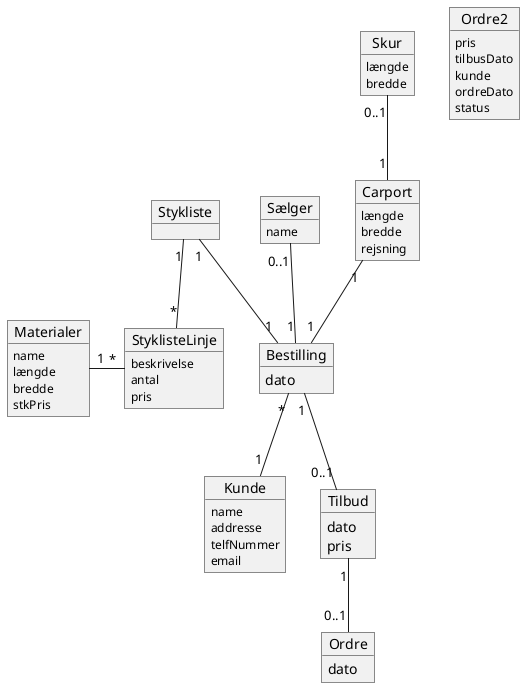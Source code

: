 @startuml

object Kunde
Kunde : <size:12>name
Kunde : <size:12>addresse
Kunde : <size:12>telfNummer
Kunde : <size:12>email

object Sælger
Sælger : <size:12>name

object Materialer
Materialer : <size:12>name
Materialer : <size:12>længde
Materialer : <size:12>bredde
Materialer : <size:12>stkPris

object Ordre {
dato
}
object Tilbud {
dato
pris
}
object Bestilling {
dato
}

object Ordre2
Ordre2 : <size:12>pris
Ordre2 : <size:12>tilbusDato
Ordre2 : <size:12>kunde
Ordre2 : <size:12>ordreDato
Ordre2 : <size:12>status


object Carport
Carport : <size:12>længde
Carport : <size:12>bredde
Carport : <size:12>rejsning

object Skur
Skur : <size:12>længde
Skur : <size:12>bredde

object Stykliste

object StyklisteLinje
StyklisteLinje : <size:12>beskrivelse
StyklisteLinje : <size:12>antal
StyklisteLinje : <size:12>pris

Stykliste "1" -- "1" Bestilling

Stykliste "1" -- "*" StyklisteLinje
Materialer "1" - "*" StyklisteLinje

Bestilling "*" -- "1" Kunde

Bestilling "1" -- "0..1" Tilbud
Tilbud "1" -- "0..1" Ordre

Carport "1" -- "1" Bestilling

Sælger "0..1" -- "1" Bestilling
Skur "0..1" -- "1" Carport
@enduml
